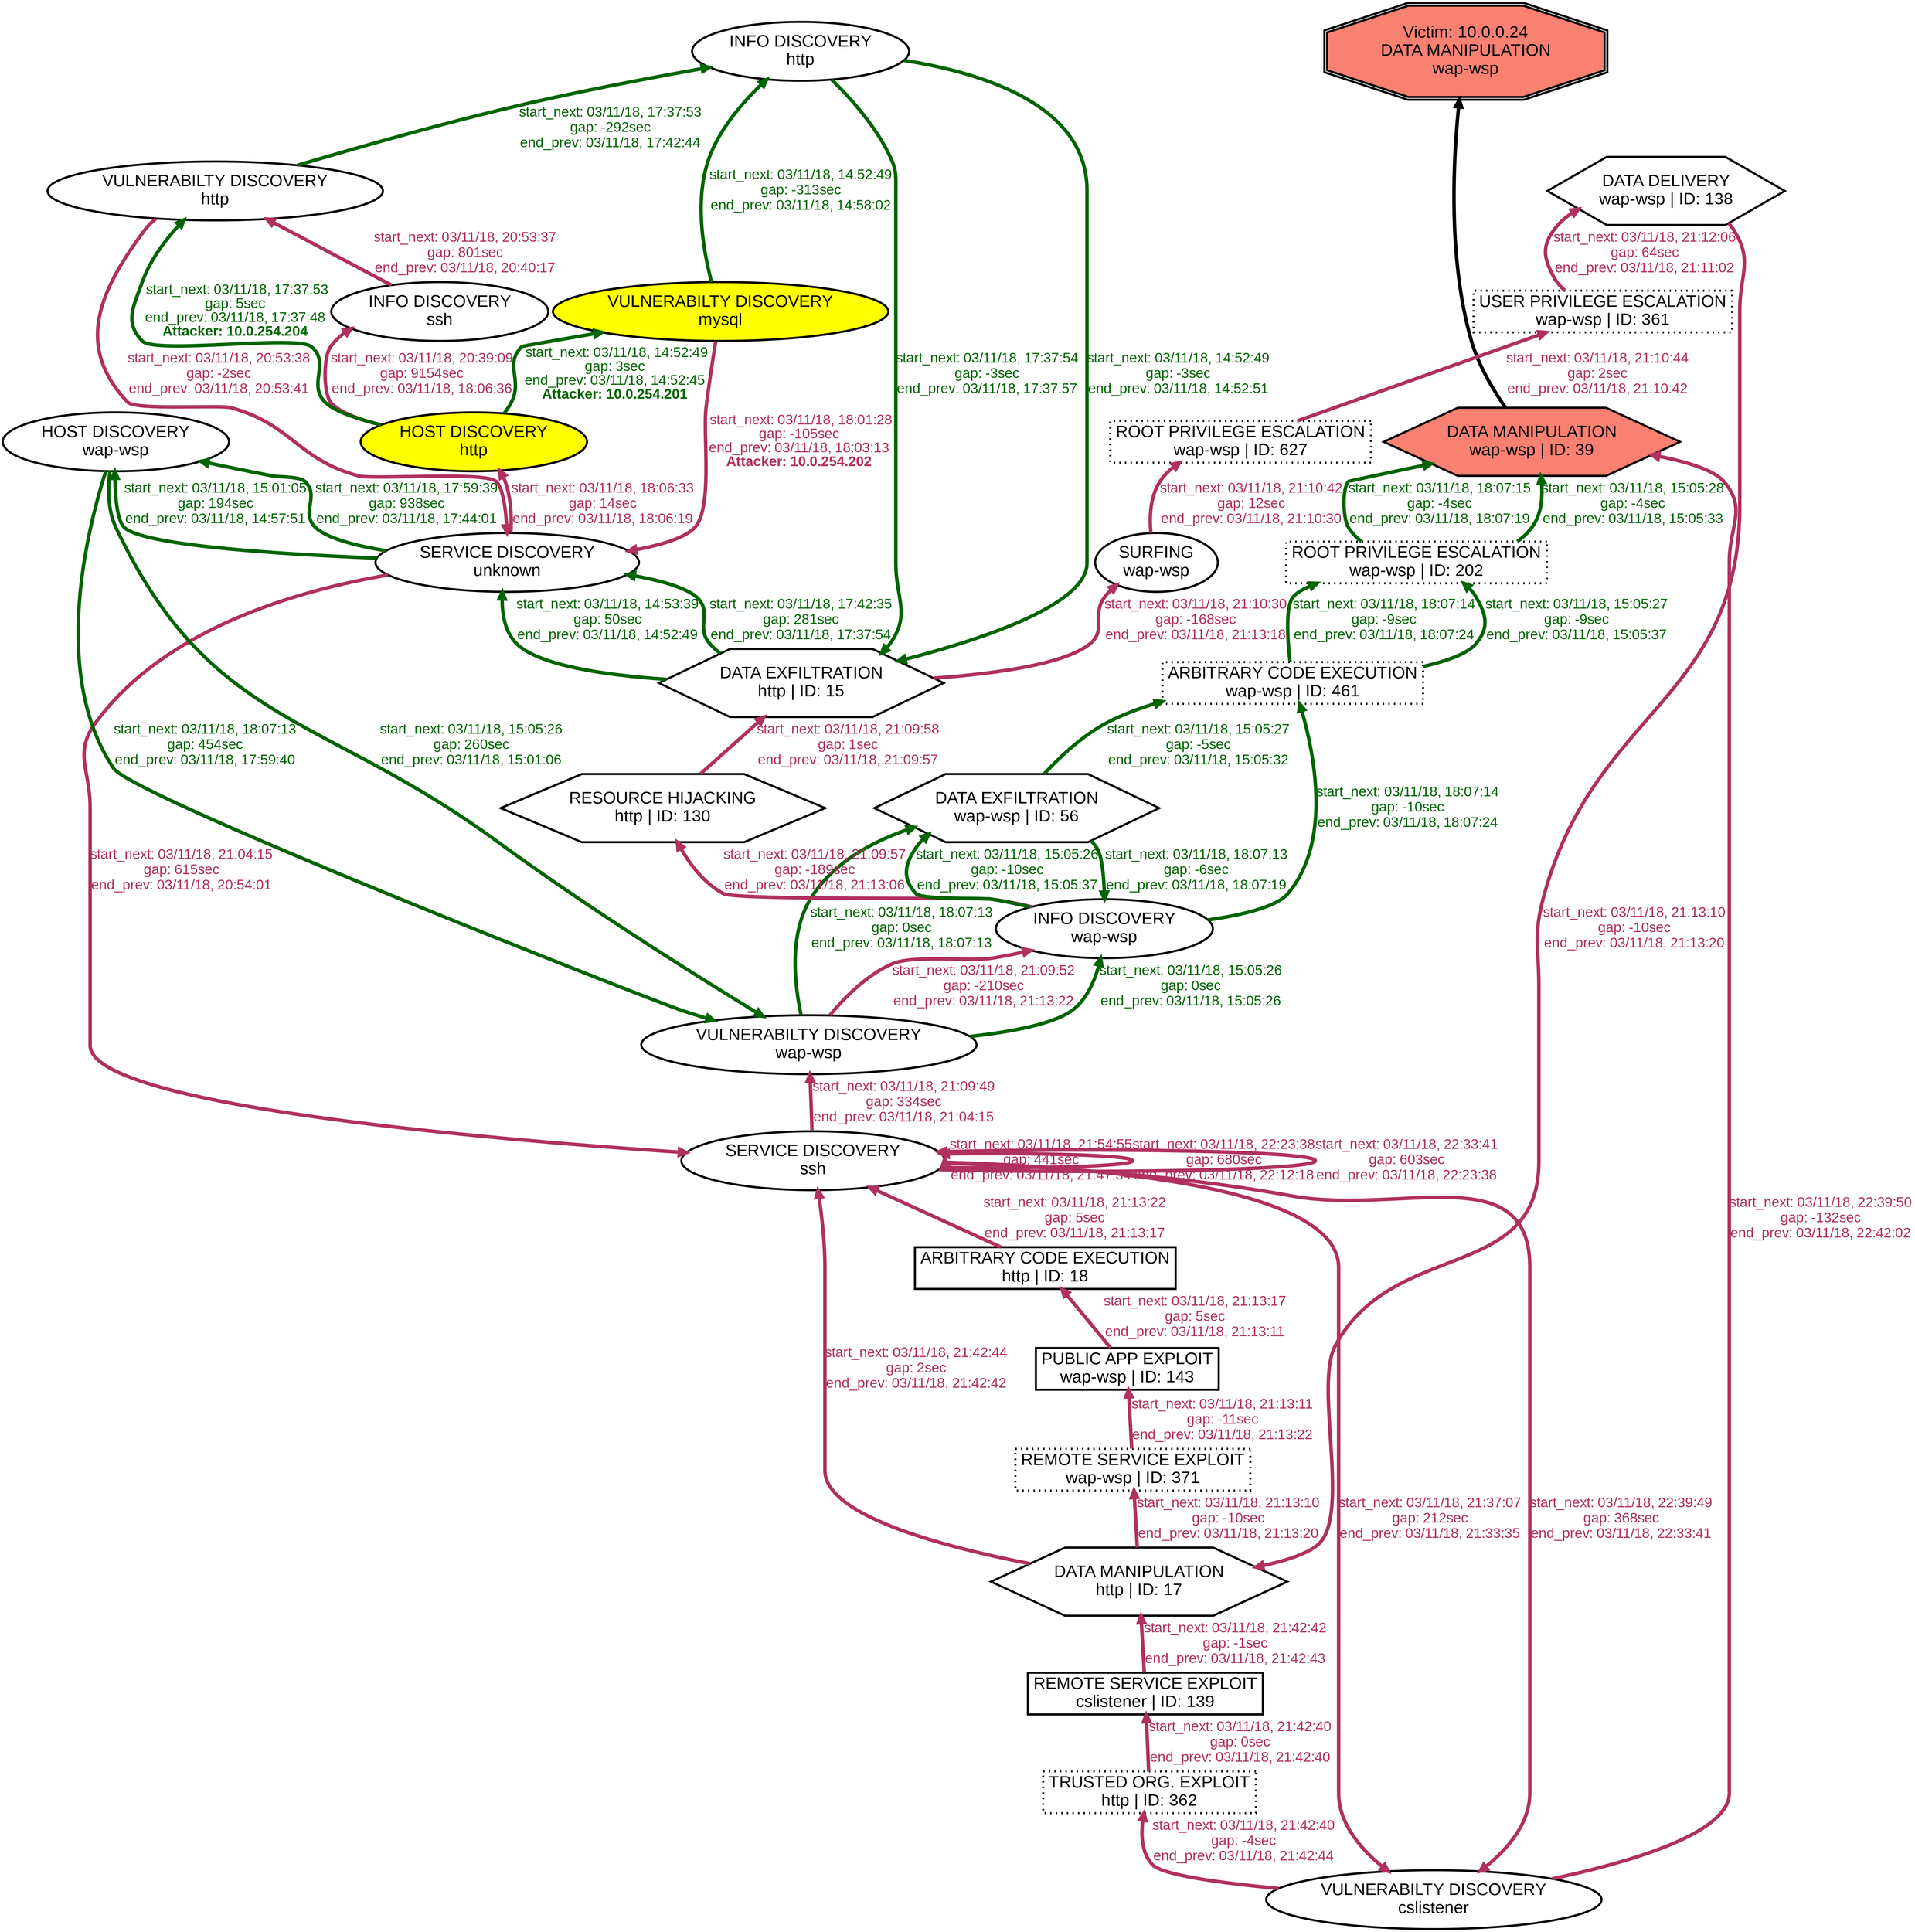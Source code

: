 digraph DATAMANIPULATIONwapwsp {
rankdir="BT"; 
 graph [ nodesep="0.1", ranksep="0.02"] 
 node [ fontname=Arial, fontsize=24,penwidth=3]; 
 edge [ fontname=Arial, fontsize=20,penwidth=5 ];
"Victim: 10.0.0.24
DATA MANIPULATION
wap-wsp" [shape=doubleoctagon, style=filled, fillcolor=salmon];
{ rank = max; "Victim: 10.0.0.24
DATA MANIPULATION
wap-wsp"}
"DATA MANIPULATION
wap-wsp | ID: 39" -> "Victim: 10.0.0.24
DATA MANIPULATION
wap-wsp"
"DATA MANIPULATION
wap-wsp | ID: 39" [style=filled, fillcolor= salmon]
{ rank=same; "DATA MANIPULATION
wap-wsp | ID: 39"}
"VULNERABILTY DISCOVERY
mysql" [style=filled, fillcolor= yellow]
"VULNERABILTY DISCOVERY
mysql" -> "SERVICE DISCOVERY
unknown" [ color=maroon] [label=<<font color="maroon"> start_next: 03/11/18, 18:01:28<br/>gap: -105sec<br/>end_prev: 03/11/18, 18:03:13</font><br/><font color="maroon"><b>Attacker: 10.0.254.202</b></font>>]
"SERVICE DISCOVERY
unknown" -> "HOST DISCOVERY
http" [ label="start_next: 03/11/18, 18:06:33
gap: 14sec
end_prev: 03/11/18, 18:06:19"][ fontcolor="maroon" color=maroon]
"HOST DISCOVERY
http" -> "INFO DISCOVERY
ssh" [ label="start_next: 03/11/18, 20:39:09
gap: 9154sec
end_prev: 03/11/18, 18:06:36"][ fontcolor="maroon" color=maroon]
"INFO DISCOVERY
ssh" -> "VULNERABILTY DISCOVERY
http" [ label="start_next: 03/11/18, 20:53:37
gap: 801sec
end_prev: 03/11/18, 20:40:17"][ fontcolor="maroon" color=maroon]
"VULNERABILTY DISCOVERY
http" -> "SERVICE DISCOVERY
unknown" [ label="start_next: 03/11/18, 20:53:38
gap: -2sec
end_prev: 03/11/18, 20:53:41"][ fontcolor="maroon" color=maroon]
"SERVICE DISCOVERY
unknown" -> "SERVICE DISCOVERY
ssh" [ label="start_next: 03/11/18, 21:04:15
gap: 615sec
end_prev: 03/11/18, 20:54:01"][ fontcolor="maroon" color=maroon]
"SERVICE DISCOVERY
ssh" -> "VULNERABILTY DISCOVERY
wap-wsp" [ label="start_next: 03/11/18, 21:09:49
gap: 334sec
end_prev: 03/11/18, 21:04:15"][ fontcolor="maroon" color=maroon]
"VULNERABILTY DISCOVERY
wap-wsp" -> "INFO DISCOVERY
wap-wsp" [ label="start_next: 03/11/18, 21:09:52
gap: -210sec
end_prev: 03/11/18, 21:13:22"][ fontcolor="maroon" color=maroon]
"INFO DISCOVERY
wap-wsp" -> "RESOURCE HIJACKING
http | ID: 130" [ label="start_next: 03/11/18, 21:09:57
gap: -189sec
end_prev: 03/11/18, 21:13:06"][ fontcolor="maroon" color=maroon]
"RESOURCE HIJACKING
http | ID: 130" -> "DATA EXFILTRATION
http | ID: 15" [ label="start_next: 03/11/18, 21:09:58
gap: 1sec
end_prev: 03/11/18, 21:09:57"][ fontcolor="maroon" color=maroon]
"DATA EXFILTRATION
http | ID: 15" -> "SURFING
wap-wsp" [ label="start_next: 03/11/18, 21:10:30
gap: -168sec
end_prev: 03/11/18, 21:13:18"][ fontcolor="maroon" color=maroon]
"SURFING
wap-wsp" -> "ROOT PRIVILEGE ESCALATION
wap-wsp | ID: 627" [ label="start_next: 03/11/18, 21:10:42
gap: 12sec
end_prev: 03/11/18, 21:10:30"][ fontcolor="maroon" color=maroon]
"ROOT PRIVILEGE ESCALATION
wap-wsp | ID: 627" -> "USER PRIVILEGE ESCALATION
wap-wsp | ID: 361" [ label="start_next: 03/11/18, 21:10:44
gap: 2sec
end_prev: 03/11/18, 21:10:42"][ fontcolor="maroon" color=maroon]
"USER PRIVILEGE ESCALATION
wap-wsp | ID: 361" -> "DATA DELIVERY
wap-wsp | ID: 138" [ label="start_next: 03/11/18, 21:12:06
gap: 64sec
end_prev: 03/11/18, 21:11:02"][ fontcolor="maroon" color=maroon]
"DATA DELIVERY
wap-wsp | ID: 138" -> "DATA MANIPULATION
http | ID: 17" [ label="start_next: 03/11/18, 21:13:10
gap: -10sec
end_prev: 03/11/18, 21:13:20"][ fontcolor="maroon" color=maroon]
"DATA MANIPULATION
http | ID: 17" -> "REMOTE SERVICE EXPLOIT
wap-wsp | ID: 371" [ label="start_next: 03/11/18, 21:13:10
gap: -10sec
end_prev: 03/11/18, 21:13:20"][ fontcolor="maroon" color=maroon]
"REMOTE SERVICE EXPLOIT
wap-wsp | ID: 371" -> "PUBLIC APP EXPLOIT
wap-wsp | ID: 143" [ label="start_next: 03/11/18, 21:13:11
gap: -11sec
end_prev: 03/11/18, 21:13:22"][ fontcolor="maroon" color=maroon]
"PUBLIC APP EXPLOIT
wap-wsp | ID: 143" -> "ARBITRARY CODE EXECUTION
http | ID: 18" [ label="start_next: 03/11/18, 21:13:17
gap: 5sec
end_prev: 03/11/18, 21:13:11"][ fontcolor="maroon" color=maroon]
"ARBITRARY CODE EXECUTION
http | ID: 18" -> "SERVICE DISCOVERY
ssh" [ label="start_next: 03/11/18, 21:13:22
gap: 5sec
end_prev: 03/11/18, 21:13:17"][ fontcolor="maroon" color=maroon]
"SERVICE DISCOVERY
ssh" -> "VULNERABILTY DISCOVERY
cslistener" [ label="start_next: 03/11/18, 21:37:07
gap: 212sec
end_prev: 03/11/18, 21:33:35"][ fontcolor="maroon" color=maroon]
"VULNERABILTY DISCOVERY
cslistener" -> "TRUSTED ORG. EXPLOIT
http | ID: 362" [ label="start_next: 03/11/18, 21:42:40
gap: -4sec
end_prev: 03/11/18, 21:42:44"][ fontcolor="maroon" color=maroon]
"TRUSTED ORG. EXPLOIT
http | ID: 362" -> "REMOTE SERVICE EXPLOIT
cslistener | ID: 139" [ label="start_next: 03/11/18, 21:42:40
gap: 0sec
end_prev: 03/11/18, 21:42:40"][ fontcolor="maroon" color=maroon]
"REMOTE SERVICE EXPLOIT
cslistener | ID: 139" -> "DATA MANIPULATION
http | ID: 17" [ label="start_next: 03/11/18, 21:42:42
gap: -1sec
end_prev: 03/11/18, 21:42:43"][ fontcolor="maroon" color=maroon]
"DATA MANIPULATION
http | ID: 17" -> "SERVICE DISCOVERY
ssh" [ label="start_next: 03/11/18, 21:42:44
gap: 2sec
end_prev: 03/11/18, 21:42:42"][ fontcolor="maroon" color=maroon]
"SERVICE DISCOVERY
ssh" -> "SERVICE DISCOVERY
ssh" [ label="start_next: 03/11/18, 21:54:55
gap: 441sec
end_prev: 03/11/18, 21:47:34"][ fontcolor="maroon" color=maroon]
"SERVICE DISCOVERY
ssh" -> "SERVICE DISCOVERY
ssh" [ label="start_next: 03/11/18, 22:23:38
gap: 680sec
end_prev: 03/11/18, 22:12:18"][ fontcolor="maroon" color=maroon]
"SERVICE DISCOVERY
ssh" -> "SERVICE DISCOVERY
ssh" [ label="start_next: 03/11/18, 22:33:41
gap: 603sec
end_prev: 03/11/18, 22:23:38"][ fontcolor="maroon" color=maroon]
"SERVICE DISCOVERY
ssh" -> "VULNERABILTY DISCOVERY
cslistener" [ label="start_next: 03/11/18, 22:39:49
gap: 368sec
end_prev: 03/11/18, 22:33:41"][ fontcolor="maroon" color=maroon]
"VULNERABILTY DISCOVERY
cslistener" -> "DATA MANIPULATION
wap-wsp | ID: 39" [ label="start_next: 03/11/18, 22:39:50
gap: -132sec
end_prev: 03/11/18, 22:42:02"][ fontcolor="maroon" color=maroon]
"HOST DISCOVERY
http" [style=filled, fillcolor= yellow]
"HOST DISCOVERY
http" -> "VULNERABILTY DISCOVERY
mysql" [ color=darkgreen] [label=<<font color="darkgreen"> start_next: 03/11/18, 14:52:49<br/>gap: 3sec<br/>end_prev: 03/11/18, 14:52:45</font><br/><font color="darkgreen"><b>Attacker: 10.0.254.201</b></font>>]
"VULNERABILTY DISCOVERY
mysql" -> "INFO DISCOVERY
http" [ label="start_next: 03/11/18, 14:52:49
gap: -313sec
end_prev: 03/11/18, 14:58:02"][ fontcolor="darkgreen" color=darkgreen]
"INFO DISCOVERY
http" -> "DATA EXFILTRATION
http | ID: 15" [ label="start_next: 03/11/18, 14:52:49
gap: -3sec
end_prev: 03/11/18, 14:52:51"][ fontcolor="darkgreen" color=darkgreen]
"DATA EXFILTRATION
http | ID: 15" -> "SERVICE DISCOVERY
unknown" [ label="start_next: 03/11/18, 14:53:39
gap: 50sec
end_prev: 03/11/18, 14:52:49"][ fontcolor="darkgreen" color=darkgreen]
"SERVICE DISCOVERY
unknown" -> "HOST DISCOVERY
wap-wsp" [ label="start_next: 03/11/18, 15:01:05
gap: 194sec
end_prev: 03/11/18, 14:57:51"][ fontcolor="darkgreen" color=darkgreen]
"HOST DISCOVERY
wap-wsp" -> "VULNERABILTY DISCOVERY
wap-wsp" [ label="start_next: 03/11/18, 15:05:26
gap: 260sec
end_prev: 03/11/18, 15:01:06"][ fontcolor="darkgreen" color=darkgreen]
"VULNERABILTY DISCOVERY
wap-wsp" -> "INFO DISCOVERY
wap-wsp" [ label="start_next: 03/11/18, 15:05:26
gap: 0sec
end_prev: 03/11/18, 15:05:26"][ fontcolor="darkgreen" color=darkgreen]
"INFO DISCOVERY
wap-wsp" -> "DATA EXFILTRATION
wap-wsp | ID: 56" [ label="start_next: 03/11/18, 15:05:26
gap: -10sec
end_prev: 03/11/18, 15:05:37"][ fontcolor="darkgreen" color=darkgreen]
"DATA EXFILTRATION
wap-wsp | ID: 56" -> "ARBITRARY CODE EXECUTION
wap-wsp | ID: 461" [ label="start_next: 03/11/18, 15:05:27
gap: -5sec
end_prev: 03/11/18, 15:05:32"][ fontcolor="darkgreen" color=darkgreen]
"ARBITRARY CODE EXECUTION
wap-wsp | ID: 461" -> "ROOT PRIVILEGE ESCALATION
wap-wsp | ID: 202" [ label="start_next: 03/11/18, 15:05:27
gap: -9sec
end_prev: 03/11/18, 15:05:37"][ fontcolor="darkgreen" color=darkgreen]
"ROOT PRIVILEGE ESCALATION
wap-wsp | ID: 202" -> "DATA MANIPULATION
wap-wsp | ID: 39" [ label="start_next: 03/11/18, 15:05:28
gap: -4sec
end_prev: 03/11/18, 15:05:33"][ fontcolor="darkgreen" color=darkgreen]
"HOST DISCOVERY
http" [style=filled, fillcolor= yellow]
"HOST DISCOVERY
http" -> "VULNERABILTY DISCOVERY
http" [ color=darkgreen] [label=<<font color="darkgreen"> start_next: 03/11/18, 17:37:53<br/>gap: 5sec<br/>end_prev: 03/11/18, 17:37:48</font><br/><font color="darkgreen"><b>Attacker: 10.0.254.204</b></font>>]
"VULNERABILTY DISCOVERY
http" -> "INFO DISCOVERY
http" [ label="start_next: 03/11/18, 17:37:53
gap: -292sec
end_prev: 03/11/18, 17:42:44"][ fontcolor="darkgreen" color=darkgreen]
"INFO DISCOVERY
http" -> "DATA EXFILTRATION
http | ID: 15" [ label="start_next: 03/11/18, 17:37:54
gap: -3sec
end_prev: 03/11/18, 17:37:57"][ fontcolor="darkgreen" color=darkgreen]
"DATA EXFILTRATION
http | ID: 15" -> "SERVICE DISCOVERY
unknown" [ label="start_next: 03/11/18, 17:42:35
gap: 281sec
end_prev: 03/11/18, 17:37:54"][ fontcolor="darkgreen" color=darkgreen]
"SERVICE DISCOVERY
unknown" -> "HOST DISCOVERY
wap-wsp" [ label="start_next: 03/11/18, 17:59:39
gap: 938sec
end_prev: 03/11/18, 17:44:01"][ fontcolor="darkgreen" color=darkgreen]
"HOST DISCOVERY
wap-wsp" -> "VULNERABILTY DISCOVERY
wap-wsp" [ label="start_next: 03/11/18, 18:07:13
gap: 454sec
end_prev: 03/11/18, 17:59:40"][ fontcolor="darkgreen" color=darkgreen]
"VULNERABILTY DISCOVERY
wap-wsp" -> "DATA EXFILTRATION
wap-wsp | ID: 56" [ label="start_next: 03/11/18, 18:07:13
gap: 0sec
end_prev: 03/11/18, 18:07:13"][ fontcolor="darkgreen" color=darkgreen]
"DATA EXFILTRATION
wap-wsp | ID: 56" -> "INFO DISCOVERY
wap-wsp" [ label="start_next: 03/11/18, 18:07:13
gap: -6sec
end_prev: 03/11/18, 18:07:19"][ fontcolor="darkgreen" color=darkgreen]
"INFO DISCOVERY
wap-wsp" -> "ARBITRARY CODE EXECUTION
wap-wsp | ID: 461" [ label="start_next: 03/11/18, 18:07:14
gap: -10sec
end_prev: 03/11/18, 18:07:24"][ fontcolor="darkgreen" color=darkgreen]
"ARBITRARY CODE EXECUTION
wap-wsp | ID: 461" -> "ROOT PRIVILEGE ESCALATION
wap-wsp | ID: 202" [ label="start_next: 03/11/18, 18:07:14
gap: -9sec
end_prev: 03/11/18, 18:07:24"][ fontcolor="darkgreen" color=darkgreen]
"ROOT PRIVILEGE ESCALATION
wap-wsp | ID: 202" -> "DATA MANIPULATION
wap-wsp | ID: 39" [ label="start_next: 03/11/18, 18:07:15
gap: -4sec
end_prev: 03/11/18, 18:07:19"][ fontcolor="darkgreen" color=darkgreen]
"VULNERABILTY DISCOVERY
mysql" [shape=oval]
"VULNERABILTY DISCOVERY
mysql" [tooltip="ET SCAN Suspicious inbound to mySQL port 3306
ET SCAN Suspicious inbound to MSSQL port 1433
ET SCAN Suspicious inbound to PostgreSQL port 5432
ET SCAN Nikto Web App Scan in Progress
ET SCAN Suspicious inbound to Oracle SQL port 1521
ET SCAN Suspicious inbound to mSQL port 4333"]
"SERVICE DISCOVERY
unknown" [shape=oval]
"SERVICE DISCOVERY
unknown" [tooltip="ET SCAN Potential SSH Scan
ET SCAN Potential VNC Scan 5900-5920
ET SCAN Potential VNC Scan 5800-5820
ET SCAN NMAP OS Detection Probe"]
"HOST DISCOVERY
http" [shape=oval]
"HOST DISCOVERY
http" [tooltip="ET SCAN Nmap Scripting Engine User-Agent Detected (Nmap Scripting Engine)
ET SCAN Possible Nmap User-Agent Observed"]
"INFO DISCOVERY
ssh" [shape=oval]
"INFO DISCOVERY
ssh" [tooltip="ET INFO NetSSH SSH Version String Hardcoded in Metasploit"]
"VULNERABILTY DISCOVERY
http" [shape=oval]
"VULNERABILTY DISCOVERY
http" [tooltip="ET SCAN Suspicious inbound to mySQL port 3306
ET SCAN Suspicious inbound to MSSQL port 1433
ET SCAN Suspicious inbound to PostgreSQL port 5432
ET SCAN Nikto Web App Scan in Progress
ET SCAN Suspicious inbound to Oracle SQL port 1521
ET SCAN OpenVAS User-Agent Inbound
ET SCAN Suspicious inbound to mSQL port 4333"]
"SERVICE DISCOVERY
ssh" [shape=oval]
"SERVICE DISCOVERY
ssh" [tooltip="ET SCAN Potential SSH Scan"]
"VULNERABILTY DISCOVERY
wap-wsp" [shape=oval]
"VULNERABILTY DISCOVERY
wap-wsp" [tooltip="ET SCAN Nikto Web App Scan in Progress
ET SCAN OpenVAS User-Agent Inbound"]
"INFO DISCOVERY
wap-wsp" [shape=oval]
"INFO DISCOVERY
wap-wsp" [tooltip="GPL WEB_SERVER viewcode access
GPL WEB_SERVER .htaccess access
GPL WEB_SERVER writeto.cnf access
GPL WEB_SERVER iisadmin access
GPL WEB_SERVER services.cnf access
GPL EXPLOIT unicode directory traversal attempt
GPL WEB_SERVER service.cnf access
GPL EXPLOIT iisadmpwd attempt
GPL ATTACK_RESPONSE directory listing
ET WEB_SERVER PHP SESSION SuperGlobal in URI
GPL WEB_SERVER /~root access
GPL WEB_SERVER authors.pwd access
ET WEB_SERVER PHP ENV SuperGlobal in URI
GPL EXPLOIT .cnf access
ET POLICY Proxy TRACE Request - inbound
GPL WEB_SERVER .htpasswd access
GPL WEB_SERVER global.asa access
ET WEB_SERVER PHP SERVER SuperGlobal in URI
GPL EXPLOIT fpcount access
GPL WEB_SERVER globals.pl access
GPL WEB_SERVER service.pwd
GPL EXPLOIT ISAPI .idq attempt
ET WEB_SERVER PHP Easteregg Information-Disclosure (phpinfo)
GPL WEB_SERVER printenv access
ET SCAN SFTP/FTP Password Exposure via sftp-config.json
GPL WEB_SERVER author.exe access
GPL EXPLOIT iissamples access
GPL EXPLOIT .htr access
ET WEB_SERVER PHP REQUEST SuperGlobal in URI"]
"RESOURCE HIJACKING
http | ID: 130" [shape=hexagon]
"RESOURCE HIJACKING
http | ID: 130" [tooltip="GPL WEB_SERVER Oracle Java Process Manager access"]
"DATA EXFILTRATION
http | ID: 15" [shape=hexagon]
"DATA EXFILTRATION
http | ID: 15" [tooltip="GPL EXPLOIT ISAPI .ida access
ET WEB_SERVER IIS 8.3 Filename With Wildcard (Possible File/Dir Bruteforce)
ET WEB_SERVER Possible XXE SYSTEM ENTITY in POST BODY.
ET INFO WinHttp AutoProxy Request wpad.dat Possible BadTunnel
GPL EXPLOIT ISAPI .idq access"]
"SURFING
wap-wsp" [shape=oval]
"SURFING
wap-wsp" [tooltip="ET WEB_SERVER WEB-PHP phpinfo access"]
"ROOT PRIVILEGE ESCALATION
wap-wsp | ID: 627" [style="dotted", shape=box]
"ROOT PRIVILEGE ESCALATION
wap-wsp | ID: 627" [tooltip="ET WEB_SERVER ColdFusion administrator access"]
"USER PRIVILEGE ESCALATION
wap-wsp | ID: 361" [style="dotted", shape=box]
"USER PRIVILEGE ESCALATION
wap-wsp | ID: 361" [tooltip="ET POLICY Outgoing Basic Auth Base64 HTTP Password detected unencrypted
ET POLICY Incoming Basic Auth Base64 HTTP Password detected unencrypted
ET WEB_SPECIFIC_APPS Microhard Systems 3G/4G Cellular Ethernet and Serial Gateway - Default Credentials"]
"DATA DELIVERY
wap-wsp | ID: 138" [shape=hexagon]
"DATA DELIVERY
wap-wsp | ID: 138" [tooltip="ET WEB_SERVER PHP tags in HTTP POST
GPL WEB_SERVER perl post attempt"]
"DATA MANIPULATION
http | ID: 17" [shape=hexagon]
"DATA MANIPULATION
http | ID: 17" [tooltip="ET WEB_SERVER Possible SQL Injection Attempt SELECT FROM
ET WEB_SERVER MYSQL SELECT CONCAT SQL Injection Attempt
ET WEB_SERVER Possible SQL Injection Attempt UNION SELECT"]
"REMOTE SERVICE EXPLOIT
wap-wsp | ID: 371" [style="dotted", shape=box]
"REMOTE SERVICE EXPLOIT
wap-wsp | ID: 371" [tooltip="ET WEB_SERVER Script tag in URI Possible Cross Site Scripting Attempt"]
"PUBLIC APP EXPLOIT
wap-wsp | ID: 143" [shape=box]
"PUBLIC APP EXPLOIT
wap-wsp | ID: 143" [tooltip="ET WEB_SPECIFIC_APPS IBSng str Parameter Cross Site Scripting Attempt"]
"ARBITRARY CODE EXECUTION
http | ID: 18" [shape=box]
"ARBITRARY CODE EXECUTION
http | ID: 18" [tooltip="ET WEB_SPECIFIC_APPS AlstraSoft AskMe que_id Parameter SELECT FROM SQL Injection Attempt"]
"VULNERABILTY DISCOVERY
cslistener" [shape=oval]
"VULNERABILTY DISCOVERY
cslistener" [tooltip="ET SCAN OpenVAS User-Agent Inbound"]
"TRUSTED ORG. EXPLOIT
http | ID: 362" [style="dotted", shape=box]
"TRUSTED ORG. EXPLOIT
http | ID: 362" [tooltip="ET WEB_SERVER Onmouseover= in URI - Likely Cross Site Scripting Attempt"]
"REMOTE SERVICE EXPLOIT
cslistener | ID: 139" [shape=box]
"REMOTE SERVICE EXPLOIT
cslistener | ID: 139" [tooltip="ET WEB_SERVER Script tag in URI Possible Cross Site Scripting Attempt"]
"DATA MANIPULATION
wap-wsp | ID: 39" [shape=hexagon]
"DATA MANIPULATION
wap-wsp | ID: 39" [tooltip="ET WEB_SERVER Possible SQL Injection Attempt SELECT FROM
ET WEB_SERVER Possible SQL Injection Attempt UNION SELECT"]
"INFO DISCOVERY
http" [shape=oval]
"INFO DISCOVERY
http" [tooltip="GPL WEB_SERVER .htaccess access
GPL WEB_SERVER /~root access
GPL WEB_SERVER iisadmin access
GPL WEB_SERVER printenv access
GPL EXPLOIT .cnf access
ET POLICY Proxy TRACE Request - inbound
GPL WEB_SERVER .htpasswd access
GPL EXPLOIT .htr access"]
"HOST DISCOVERY
wap-wsp" [shape=oval]
"HOST DISCOVERY
wap-wsp" [tooltip="ET SCAN Nmap Scripting Engine User-Agent Detected (Nmap Scripting Engine)
ET SCAN Possible Nmap User-Agent Observed"]
"DATA EXFILTRATION
wap-wsp | ID: 56" [shape=hexagon]
"DATA EXFILTRATION
wap-wsp | ID: 56" [tooltip="GPL WEB_SERVER Tomcat server snoop access
GPL EXPLOIT ISAPI .ida access
GPL EXPLOIT /msadc/samples/ access
ET WEB_SERVER /system32/ in Uri - Possible Protected Directory Access Attempt
ET WEB_SPECIFIC_APPS PHP-CGI query string parameter vulnerability
ET WEB_SERVER /etc/shadow Detected in URI
GPL EXPLOIT ISAPI .idq access"]
"ARBITRARY CODE EXECUTION
wap-wsp | ID: 461" [style="dotted", shape=box]
"ARBITRARY CODE EXECUTION
wap-wsp | ID: 461" [tooltip="ET WEB_SPECIFIC_APPS BASE base_stat_common.php remote file include
ET WEB_SPECIFIC_APPS Golem Gaming Portal root_path Parameter Remote File inclusion Attempt
ET WEB_SPECIFIC_APPS WEB-PHP RCE PHPBB 2004-1315
ET CURRENT_EVENTS QNAP Shellshock CVE-2014-6271
ET WEB_SERVER Exploit Suspected PHP Injection Attack (cmd=)
ET WEB_SERVER Possible CVE-2014-6271 Attempt in Headers"]
"ROOT PRIVILEGE ESCALATION
wap-wsp | ID: 202" [style="dotted", shape=box]
"ROOT PRIVILEGE ESCALATION
wap-wsp | ID: 202" [tooltip="ET WEB_SERVER ColdFusion administrator access
ETPRO WEB_SPECIFIC_APPS ipTIME firmware < 9.58 RCE
GPL EXPLOIT administrators.pwd access
GPL EXPLOIT CodeRed v2 root.exe access"]
}
